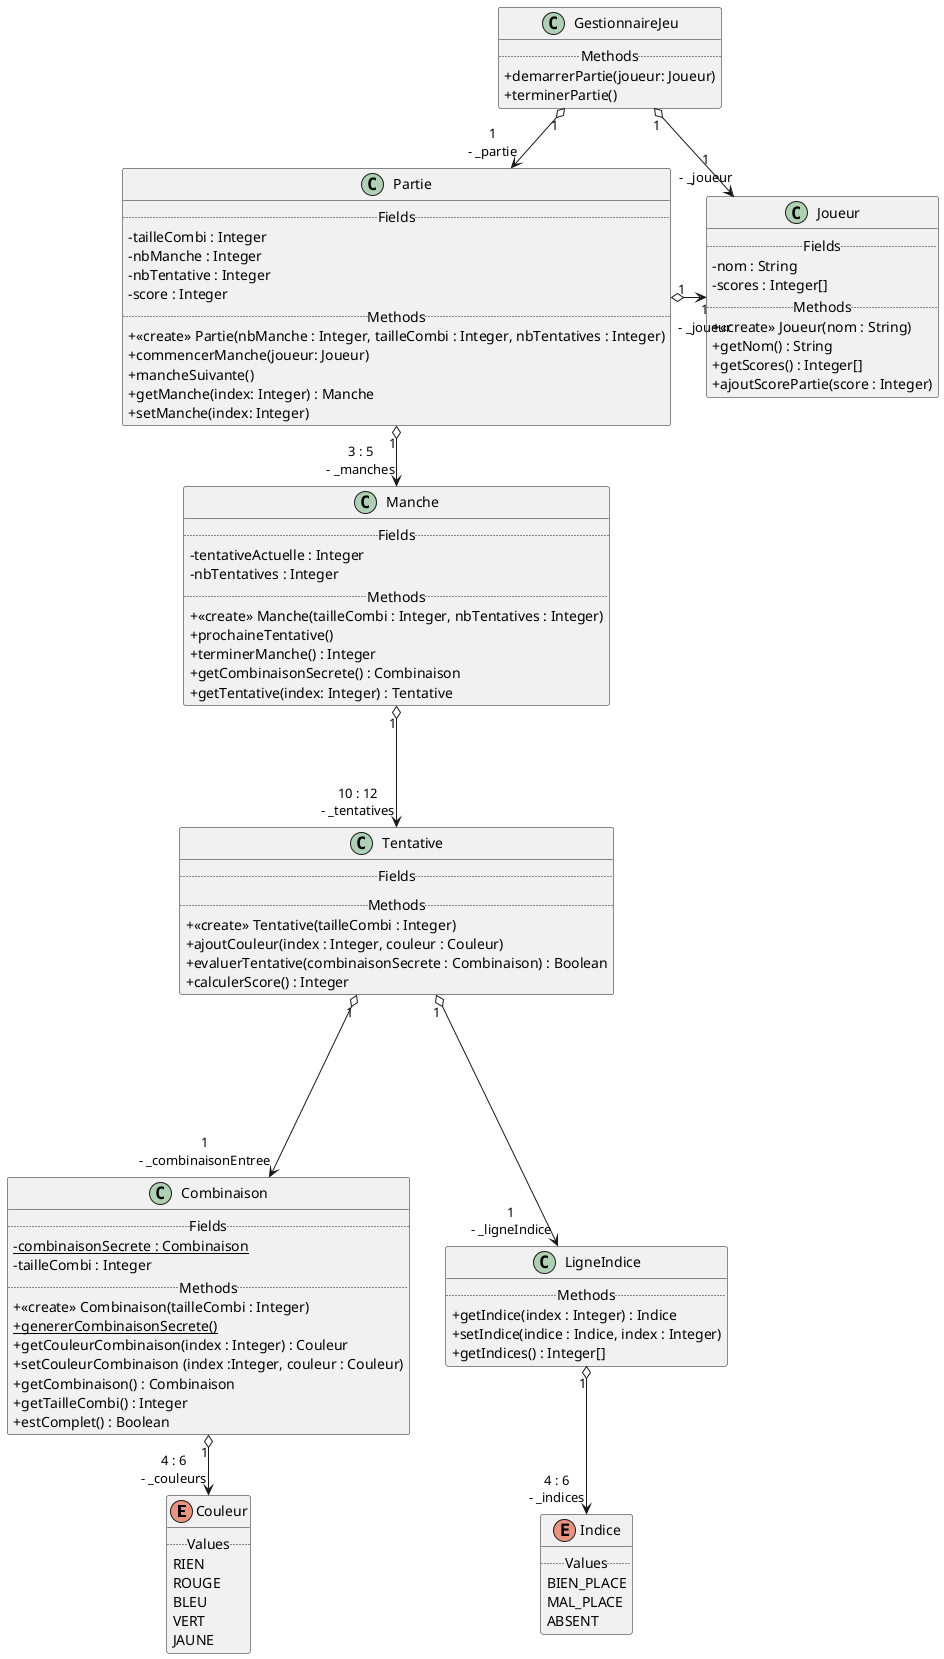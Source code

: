 @startuml
skinparam classAttributeIconSize 0

enum Couleur{
    ..Values..
    RIEN
    ROUGE
    BLEU
    VERT
    JAUNE
}

enum Indice {
    ..Values..
    BIEN_PLACE
    MAL_PLACE
    ABSENT
}

class GestionnaireJeu{
    ..Methods..
    + demarrerPartie(joueur: Joueur)
    + terminerPartie()
}

class Joueur{
    ..Fields..
    - nom : String
    - scores : Integer[]
    ..Methods..
    + <<create>> Joueur(nom : String)
    + getNom() : String
    + getScores() : Integer[]
    + ajoutScorePartie(score : Integer)
}

class Partie{
    ..Fields..
    - tailleCombi : Integer
    - nbManche : Integer
    - nbTentative : Integer
    - score : Integer
    ..Methods..
    + <<create>> Partie(nbManche : Integer, tailleCombi : Integer, nbTentatives : Integer)
    + commencerManche(joueur: Joueur)
    + mancheSuivante()
    + getManche(index: Integer) : Manche
    + setManche(index: Integer)
}

class Manche{
    ..Fields..
    - tentativeActuelle : Integer
    - nbTentatives : Integer
    ..Methods..
    + <<create>> Manche(tailleCombi : Integer, nbTentatives : Integer)
    + prochaineTentative()
    + terminerManche() : Integer
    + getCombinaisonSecrete() : Combinaison
    + getTentative(index: Integer) : Tentative
}

class Tentative{
    ..Fields..
    ..Methods..
    + <<create>> Tentative(tailleCombi : Integer)
    + ajoutCouleur(index : Integer, couleur : Couleur)
    + evaluerTentative(combinaisonSecrete : Combinaison) : Boolean
    + calculerScore() : Integer
}

class Combinaison{
    ..Fields..
    - combinaisonSecrete : Combinaison {static}
    - tailleCombi : Integer
    ..Methods..
    + <<create>> Combinaison(tailleCombi : Integer)
    + genererCombinaisonSecrete() {static}
    + getCouleurCombinaison(index : Integer) : Couleur
    + setCouleurCombinaison (index :Integer, couleur : Couleur)
    + getCombinaison() : Combinaison
    + getTailleCombi() : Integer
    + estComplet() : Boolean
}

class LigneIndice{
    ..Methods..
    + getIndice(index : Integer) : Indice
    + setIndice(indice : Indice, index : Integer)
    + getIndices() : Integer[]
}

Partie "1" o--> "3 : 5\n- _manches" Manche
Partie "1" o-> "1\n- _joueur" Joueur

GestionnaireJeu "1" o--> "1\n- _partie" Partie
GestionnaireJeu "1" o--> "1\n- _joueur" Joueur

Manche "1" o---> "10 : 12\n- _tentatives" Tentative

Tentative "1" o----> "1\n- _ligneIndice" LigneIndice
Tentative "1" o----> "1\n- _combinaisonEntree" Combinaison
Combinaison "1" o--> "4 : 6\n- _couleurs" Couleur
LigneIndice "1" o--> "4 : 6\n- _indices" Indice

@enduml